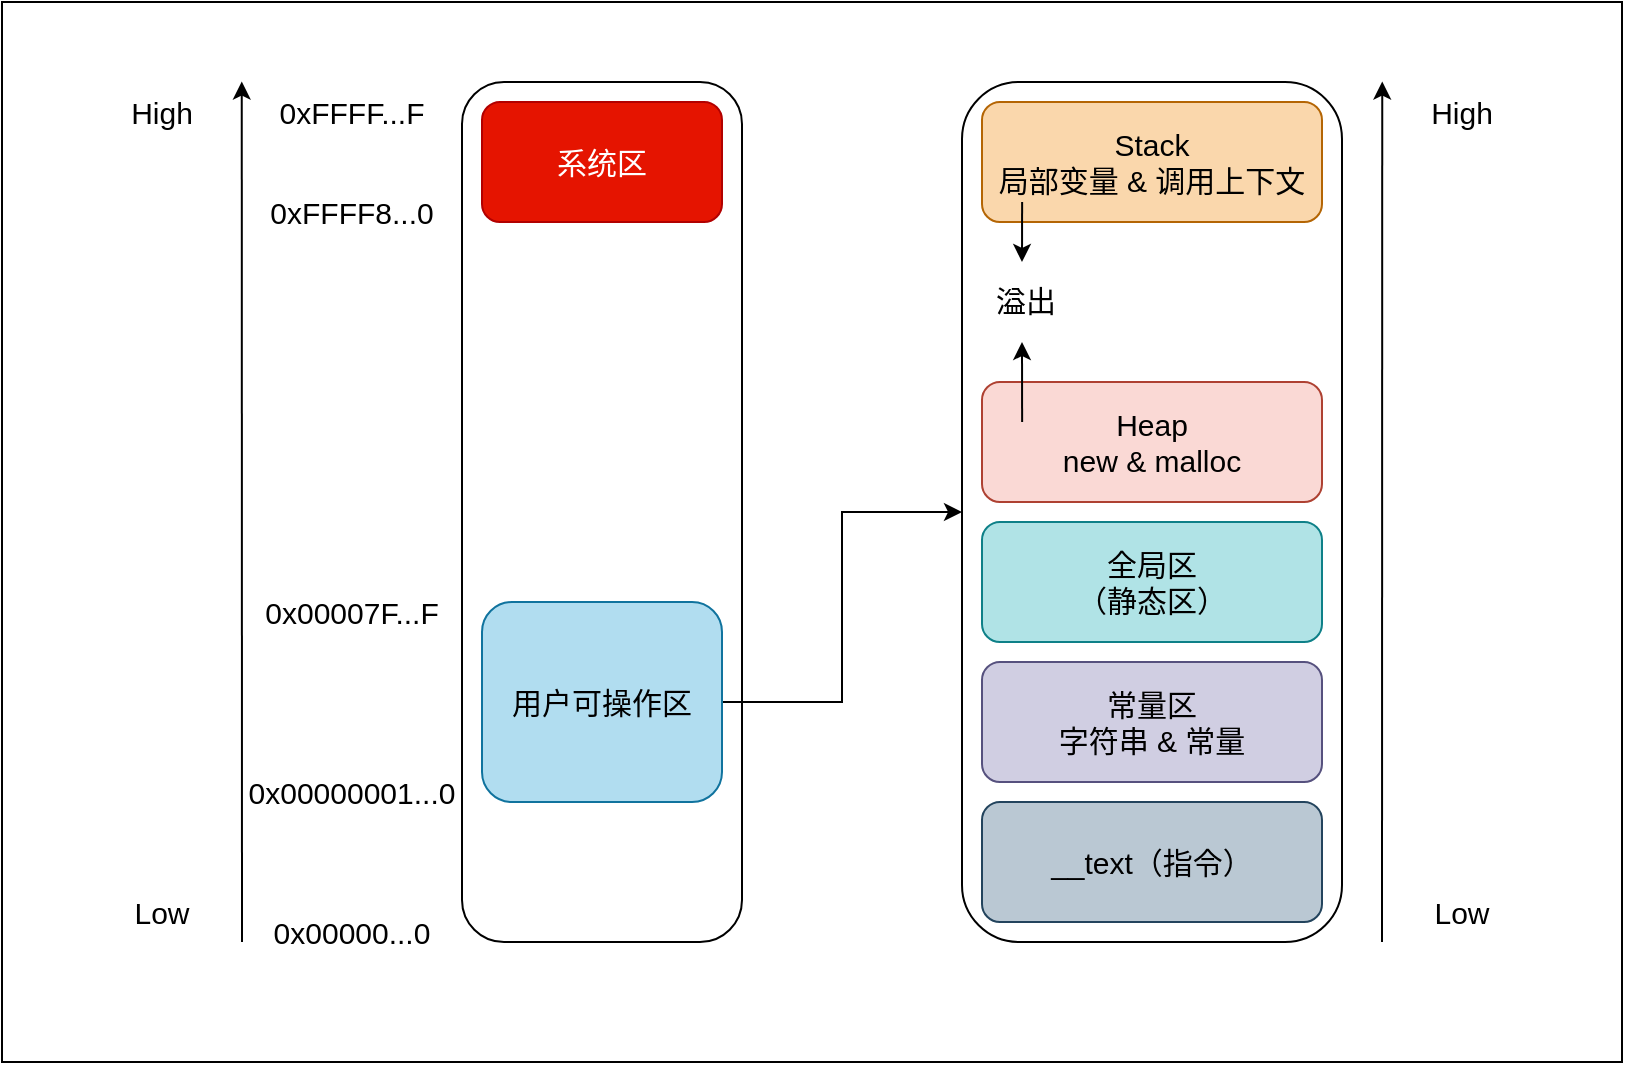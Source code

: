 <mxfile version="16.4.5" type="github">
  <diagram id="ta2pAvN_0TowIcE2f6iy" name="Page-1">
    <mxGraphModel dx="1325" dy="1616" grid="1" gridSize="10" guides="1" tooltips="1" connect="1" arrows="1" fold="1" page="1" pageScale="1" pageWidth="827" pageHeight="1169" math="0" shadow="0">
      <root>
        <mxCell id="0" />
        <mxCell id="1" parent="0" />
        <mxCell id="h0ajp-BV4zZEb3fyEto1-27" value="" style="rounded=0;whiteSpace=wrap;html=1;fontSize=15;" vertex="1" parent="1">
          <mxGeometry x="-130" y="-30" width="810" height="530" as="geometry" />
        </mxCell>
        <mxCell id="h0ajp-BV4zZEb3fyEto1-2" value="" style="rounded=1;whiteSpace=wrap;html=1;" vertex="1" parent="1">
          <mxGeometry x="100" y="10" width="140" height="430" as="geometry" />
        </mxCell>
        <mxCell id="h0ajp-BV4zZEb3fyEto1-3" value="" style="endArrow=classic;html=1;rounded=0;entryX=0.148;entryY=0.075;entryDx=0;entryDy=0;entryPerimeter=0;" edge="1" parent="1" target="h0ajp-BV4zZEb3fyEto1-27">
          <mxGeometry width="50" height="50" relative="1" as="geometry">
            <mxPoint x="-10" y="440" as="sourcePoint" />
            <mxPoint x="-10" y="40" as="targetPoint" />
          </mxGeometry>
        </mxCell>
        <mxCell id="h0ajp-BV4zZEb3fyEto1-4" value="系统区" style="rounded=1;whiteSpace=wrap;html=1;fillColor=#e51400;strokeColor=#B20000;fontColor=#ffffff;fontSize=15;" vertex="1" parent="1">
          <mxGeometry x="110" y="20" width="120" height="60" as="geometry" />
        </mxCell>
        <mxCell id="h0ajp-BV4zZEb3fyEto1-19" style="edgeStyle=orthogonalEdgeStyle;rounded=0;orthogonalLoop=1;jettySize=auto;html=1;exitX=1;exitY=0.5;exitDx=0;exitDy=0;fontSize=15;entryX=0;entryY=0.5;entryDx=0;entryDy=0;" edge="1" parent="1" source="h0ajp-BV4zZEb3fyEto1-5" target="h0ajp-BV4zZEb3fyEto1-21">
          <mxGeometry relative="1" as="geometry">
            <mxPoint x="360" y="250" as="targetPoint" />
          </mxGeometry>
        </mxCell>
        <mxCell id="h0ajp-BV4zZEb3fyEto1-5" value="用户可操作区" style="rounded=1;whiteSpace=wrap;html=1;fillColor=#b1ddf0;strokeColor=#10739e;fontSize=15;" vertex="1" parent="1">
          <mxGeometry x="110" y="270" width="120" height="100" as="geometry" />
        </mxCell>
        <mxCell id="h0ajp-BV4zZEb3fyEto1-6" value="Low" style="text;html=1;strokeColor=none;fillColor=none;align=center;verticalAlign=middle;whiteSpace=wrap;rounded=0;fontSize=15;" vertex="1" parent="1">
          <mxGeometry x="-80" y="410" width="60" height="30" as="geometry" />
        </mxCell>
        <mxCell id="h0ajp-BV4zZEb3fyEto1-10" value="High" style="text;html=1;strokeColor=none;fillColor=none;align=center;verticalAlign=middle;whiteSpace=wrap;rounded=0;fontSize=15;" vertex="1" parent="1">
          <mxGeometry x="-80" y="10" width="60" height="30" as="geometry" />
        </mxCell>
        <mxCell id="h0ajp-BV4zZEb3fyEto1-11" value="0x00000...0" style="text;html=1;strokeColor=none;fillColor=none;align=center;verticalAlign=middle;whiteSpace=wrap;rounded=0;fontSize=15;" vertex="1" parent="1">
          <mxGeometry y="420" width="90" height="30" as="geometry" />
        </mxCell>
        <mxCell id="h0ajp-BV4zZEb3fyEto1-12" value="0x00000001...0" style="text;html=1;strokeColor=none;fillColor=none;align=center;verticalAlign=middle;whiteSpace=wrap;rounded=0;fontSize=15;" vertex="1" parent="1">
          <mxGeometry y="350" width="90" height="30" as="geometry" />
        </mxCell>
        <mxCell id="h0ajp-BV4zZEb3fyEto1-13" value="0x00007F...F" style="text;html=1;strokeColor=none;fillColor=none;align=center;verticalAlign=middle;whiteSpace=wrap;rounded=0;fontSize=15;" vertex="1" parent="1">
          <mxGeometry y="260" width="90" height="30" as="geometry" />
        </mxCell>
        <mxCell id="h0ajp-BV4zZEb3fyEto1-14" value="0xFFFF8...0" style="text;html=1;strokeColor=none;fillColor=none;align=center;verticalAlign=middle;whiteSpace=wrap;rounded=0;fontSize=15;" vertex="1" parent="1">
          <mxGeometry y="60" width="90" height="30" as="geometry" />
        </mxCell>
        <mxCell id="h0ajp-BV4zZEb3fyEto1-15" value="0xFFFF...F" style="text;html=1;strokeColor=none;fillColor=none;align=center;verticalAlign=middle;whiteSpace=wrap;rounded=0;fontSize=15;" vertex="1" parent="1">
          <mxGeometry y="10" width="90" height="30" as="geometry" />
        </mxCell>
        <mxCell id="h0ajp-BV4zZEb3fyEto1-16" value="High" style="text;html=1;strokeColor=none;fillColor=none;align=center;verticalAlign=middle;whiteSpace=wrap;rounded=0;fontSize=15;" vertex="1" parent="1">
          <mxGeometry x="570" y="10" width="60" height="30" as="geometry" />
        </mxCell>
        <mxCell id="h0ajp-BV4zZEb3fyEto1-17" value="" style="endArrow=classic;html=1;rounded=0;entryX=0.852;entryY=0.075;entryDx=0;entryDy=0;entryPerimeter=0;" edge="1" parent="1" target="h0ajp-BV4zZEb3fyEto1-27">
          <mxGeometry width="50" height="50" relative="1" as="geometry">
            <mxPoint x="560" y="440" as="sourcePoint" />
            <mxPoint x="560" y="40" as="targetPoint" />
          </mxGeometry>
        </mxCell>
        <mxCell id="h0ajp-BV4zZEb3fyEto1-18" value="Low" style="text;html=1;strokeColor=none;fillColor=none;align=center;verticalAlign=middle;whiteSpace=wrap;rounded=0;fontSize=15;" vertex="1" parent="1">
          <mxGeometry x="570" y="410" width="60" height="30" as="geometry" />
        </mxCell>
        <mxCell id="h0ajp-BV4zZEb3fyEto1-21" value="" style="rounded=1;whiteSpace=wrap;html=1;" vertex="1" parent="1">
          <mxGeometry x="350" y="10" width="190" height="430" as="geometry" />
        </mxCell>
        <mxCell id="h0ajp-BV4zZEb3fyEto1-22" value="Stack&lt;br&gt;局部变量 &amp;amp; 调用上下文" style="rounded=1;whiteSpace=wrap;html=1;fontSize=15;fillColor=#fad7ac;strokeColor=#b46504;" vertex="1" parent="1">
          <mxGeometry x="360" y="20" width="170" height="60" as="geometry" />
        </mxCell>
        <mxCell id="h0ajp-BV4zZEb3fyEto1-23" value="Heap&lt;br&gt;new &amp;amp; malloc" style="rounded=1;whiteSpace=wrap;html=1;fontSize=15;fillColor=#fad9d5;strokeColor=#ae4132;" vertex="1" parent="1">
          <mxGeometry x="360" y="160" width="170" height="60" as="geometry" />
        </mxCell>
        <mxCell id="h0ajp-BV4zZEb3fyEto1-24" value="全局区&lt;br&gt;（静态区）" style="rounded=1;whiteSpace=wrap;html=1;fontSize=15;fillColor=#b0e3e6;strokeColor=#0e8088;" vertex="1" parent="1">
          <mxGeometry x="360" y="230" width="170" height="60" as="geometry" />
        </mxCell>
        <mxCell id="h0ajp-BV4zZEb3fyEto1-25" value="常量区&lt;br&gt;字符串 &amp;amp; 常量" style="rounded=1;whiteSpace=wrap;html=1;fontSize=15;fillColor=#d0cee2;strokeColor=#56517e;" vertex="1" parent="1">
          <mxGeometry x="360" y="300" width="170" height="60" as="geometry" />
        </mxCell>
        <mxCell id="h0ajp-BV4zZEb3fyEto1-26" value="__text（指令）" style="rounded=1;whiteSpace=wrap;html=1;fontSize=15;fillColor=#bac8d3;strokeColor=#23445d;" vertex="1" parent="1">
          <mxGeometry x="360" y="370" width="170" height="60" as="geometry" />
        </mxCell>
        <mxCell id="h0ajp-BV4zZEb3fyEto1-28" value="" style="endArrow=classic;html=1;rounded=0;fontSize=15;exitX=0.118;exitY=0.833;exitDx=0;exitDy=0;exitPerimeter=0;" edge="1" parent="1" source="h0ajp-BV4zZEb3fyEto1-22">
          <mxGeometry width="50" height="50" relative="1" as="geometry">
            <mxPoint x="380" y="100" as="sourcePoint" />
            <mxPoint x="380" y="100" as="targetPoint" />
          </mxGeometry>
        </mxCell>
        <mxCell id="h0ajp-BV4zZEb3fyEto1-32" value="" style="endArrow=classic;html=1;rounded=0;fontSize=15;exitX=0.118;exitY=0.333;exitDx=0;exitDy=0;exitPerimeter=0;" edge="1" parent="1" source="h0ajp-BV4zZEb3fyEto1-23">
          <mxGeometry width="50" height="50" relative="1" as="geometry">
            <mxPoint x="390" y="110" as="sourcePoint" />
            <mxPoint x="380" y="140" as="targetPoint" />
          </mxGeometry>
        </mxCell>
        <mxCell id="h0ajp-BV4zZEb3fyEto1-33" value="溢出" style="text;html=1;strokeColor=none;fillColor=none;align=center;verticalAlign=middle;whiteSpace=wrap;rounded=0;fontSize=15;" vertex="1" parent="1">
          <mxGeometry x="352" y="104" width="60" height="30" as="geometry" />
        </mxCell>
      </root>
    </mxGraphModel>
  </diagram>
</mxfile>
